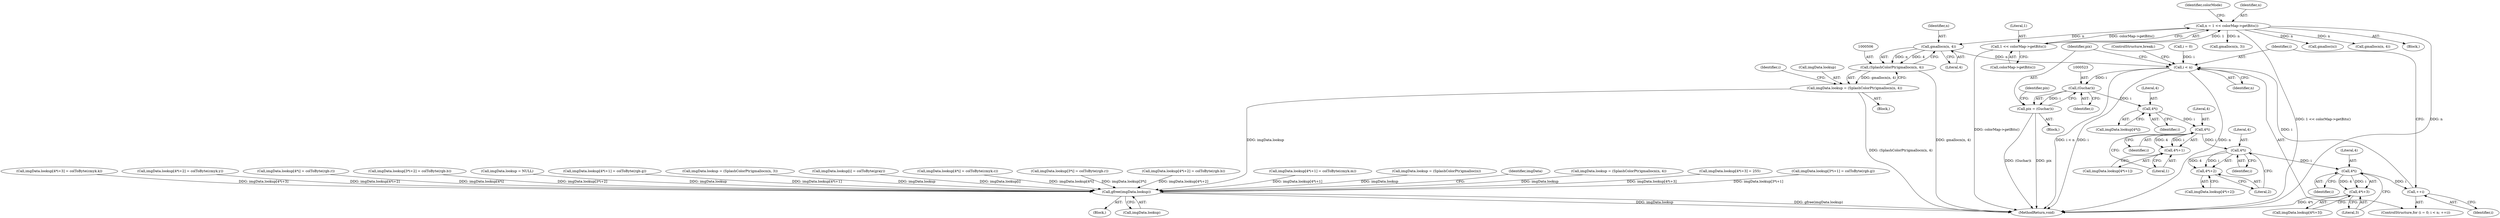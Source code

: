 digraph "0_poppler_7b2d314a61fd0e12f47c62996cb49ec0d1ba747a_11@API" {
"1000507" [label="(Call,gmallocn(n, 4))"];
"1000381" [label="(Call,n = 1 << colorMap->getBits())"];
"1000383" [label="(Call,1 << colorMap->getBits())"];
"1000505" [label="(Call,(SplashColorPtr)gmallocn(n, 4))"];
"1000501" [label="(Call,imgData.lookup = (SplashColorPtr)gmallocn(n, 4))"];
"1000692" [label="(Call,gfree(imgData.lookup))"];
"1000514" [label="(Call,i < n)"];
"1000522" [label="(Call,(Guchar)i)"];
"1000520" [label="(Call,pix = (Guchar)i)"];
"1000535" [label="(Call,4*i)"];
"1000548" [label="(Call,4*i)"];
"1000547" [label="(Call,4*i+1)"];
"1000562" [label="(Call,4*i)"];
"1000561" [label="(Call,4*i+2)"];
"1000576" [label="(Call,4*i)"];
"1000517" [label="(Call,++i)"];
"1000575" [label="(Call,4*i+3)"];
"1000514" [label="(Call,i < n)"];
"1000384" [label="(Literal,1)"];
"1000381" [label="(Call,n = 1 << colorMap->getBits())"];
"1000624" [label="(Call,imgData.lookup[4*i+1] = colToByte(cmyk.m))"];
"1000531" [label="(Call,imgData.lookup[4*i])"];
"1000391" [label="(Call,imgData.lookup = (SplashColorPtr)gmalloc(n))"];
"1000578" [label="(Identifier,i)"];
"1000697" [label="(Identifier,imgData)"];
"1000563" [label="(Literal,4)"];
"1000510" [label="(ControlStructure,for (i = 0; i < n; ++i))"];
"1000565" [label="(Literal,2)"];
"1000583" [label="(Call,imgData.lookup = (SplashColorPtr)gmallocn(n, 4))"];
"1000516" [label="(Identifier,n)"];
"1000537" [label="(Identifier,i)"];
"1000570" [label="(Call,imgData.lookup[4*i+3] = 255)"];
"1000549" [label="(Literal,4)"];
"1000387" [label="(Identifier,colorMode)"];
"1000692" [label="(Call,gfree(imgData.lookup))"];
"1000436" [label="(Call,gmallocn(n, 3))"];
"1000176" [label="(Block,)"];
"1000550" [label="(Identifier,i)"];
"1000508" [label="(Identifier,n)"];
"1000520" [label="(Call,pix = (Guchar)i)"];
"1000527" [label="(Identifier,pix)"];
"1000571" [label="(Call,imgData.lookup[4*i+3])"];
"1000397" [label="(Call,gmalloc(n))"];
"1000512" [label="(Identifier,i)"];
"1000383" [label="(Call,1 << colorMap->getBits())"];
"1000471" [label="(Call,imgData.lookup[3*i+1] = colToByte(rgb.g))"];
"1000517" [label="(Call,++i)"];
"1000577" [label="(Literal,4)"];
"1000522" [label="(Call,(Guchar)i)"];
"1000382" [label="(Identifier,n)"];
"1000511" [label="(Call,i = 0)"];
"1000652" [label="(Call,imgData.lookup[4*i+3] = colToByte(cmyk.k))"];
"1000638" [label="(Call,imgData.lookup[4*i+2] = colToByte(cmyk.y))"];
"1000530" [label="(Call,imgData.lookup[4*i] = colToByte(rgb.r))"];
"1000485" [label="(Call,imgData.lookup[3*i+2] = colToByte(rgb.b))"];
"1000551" [label="(Literal,1)"];
"1000557" [label="(Call,imgData.lookup[4*i+2])"];
"1000371" [label="(Call,imgData.lookup = NULL)"];
"1000589" [label="(Call,gmallocn(n, 4))"];
"1000542" [label="(Call,imgData.lookup[4*i+1] = colToByte(rgb.g))"];
"1000564" [label="(Identifier,i)"];
"1000547" [label="(Call,4*i+1)"];
"1000575" [label="(Call,4*i+3)"];
"1000561" [label="(Call,4*i+2)"];
"1000524" [label="(Identifier,i)"];
"1000509" [label="(Literal,4)"];
"1000562" [label="(Call,4*i)"];
"1000430" [label="(Call,imgData.lookup = (SplashColorPtr)gmallocn(n, 3))"];
"1000521" [label="(Identifier,pix)"];
"1000535" [label="(Call,4*i)"];
"1000419" [label="(Call,imgData.lookup[i] = colToByte(gray))"];
"1000576" [label="(Call,4*i)"];
"1000548" [label="(Call,4*i)"];
"1000505" [label="(Call,(SplashColorPtr)gmallocn(n, 4))"];
"1000388" [label="(Block,)"];
"1000380" [label="(Block,)"];
"1000536" [label="(Literal,4)"];
"1000612" [label="(Call,imgData.lookup[4*i] = colToByte(cmyk.c))"];
"1000507" [label="(Call,gmallocn(n, 4))"];
"1000501" [label="(Call,imgData.lookup = (SplashColorPtr)gmallocn(n, 4))"];
"1000700" [label="(MethodReturn,void)"];
"1000693" [label="(Call,imgData.lookup)"];
"1000459" [label="(Call,imgData.lookup[3*i] = colToByte(rgb.r))"];
"1000519" [label="(Block,)"];
"1000543" [label="(Call,imgData.lookup[4*i+1])"];
"1000502" [label="(Call,imgData.lookup)"];
"1000385" [label="(Call,colorMap->getBits())"];
"1000515" [label="(Identifier,i)"];
"1000579" [label="(Literal,3)"];
"1000556" [label="(Call,imgData.lookup[4*i+2] = colToByte(rgb.b))"];
"1000518" [label="(Identifier,i)"];
"1000581" [label="(ControlStructure,break;)"];
"1000507" -> "1000505"  [label="AST: "];
"1000507" -> "1000509"  [label="CFG: "];
"1000508" -> "1000507"  [label="AST: "];
"1000509" -> "1000507"  [label="AST: "];
"1000505" -> "1000507"  [label="CFG: "];
"1000507" -> "1000505"  [label="DDG: n"];
"1000507" -> "1000505"  [label="DDG: 4"];
"1000381" -> "1000507"  [label="DDG: n"];
"1000507" -> "1000514"  [label="DDG: n"];
"1000381" -> "1000380"  [label="AST: "];
"1000381" -> "1000383"  [label="CFG: "];
"1000382" -> "1000381"  [label="AST: "];
"1000383" -> "1000381"  [label="AST: "];
"1000387" -> "1000381"  [label="CFG: "];
"1000381" -> "1000700"  [label="DDG: 1 << colorMap->getBits()"];
"1000381" -> "1000700"  [label="DDG: n"];
"1000383" -> "1000381"  [label="DDG: 1"];
"1000383" -> "1000381"  [label="DDG: colorMap->getBits()"];
"1000381" -> "1000397"  [label="DDG: n"];
"1000381" -> "1000436"  [label="DDG: n"];
"1000381" -> "1000589"  [label="DDG: n"];
"1000383" -> "1000385"  [label="CFG: "];
"1000384" -> "1000383"  [label="AST: "];
"1000385" -> "1000383"  [label="AST: "];
"1000383" -> "1000700"  [label="DDG: colorMap->getBits()"];
"1000505" -> "1000501"  [label="AST: "];
"1000506" -> "1000505"  [label="AST: "];
"1000501" -> "1000505"  [label="CFG: "];
"1000505" -> "1000700"  [label="DDG: gmallocn(n, 4)"];
"1000505" -> "1000501"  [label="DDG: gmallocn(n, 4)"];
"1000501" -> "1000388"  [label="AST: "];
"1000502" -> "1000501"  [label="AST: "];
"1000512" -> "1000501"  [label="CFG: "];
"1000501" -> "1000700"  [label="DDG: (SplashColorPtr)gmallocn(n, 4)"];
"1000501" -> "1000692"  [label="DDG: imgData.lookup"];
"1000692" -> "1000176"  [label="AST: "];
"1000692" -> "1000693"  [label="CFG: "];
"1000693" -> "1000692"  [label="AST: "];
"1000697" -> "1000692"  [label="CFG: "];
"1000692" -> "1000700"  [label="DDG: imgData.lookup"];
"1000692" -> "1000700"  [label="DDG: gfree(imgData.lookup)"];
"1000485" -> "1000692"  [label="DDG: imgData.lookup[3*i+2]"];
"1000459" -> "1000692"  [label="DDG: imgData.lookup[3*i]"];
"1000471" -> "1000692"  [label="DDG: imgData.lookup[3*i+1]"];
"1000612" -> "1000692"  [label="DDG: imgData.lookup[4*i]"];
"1000530" -> "1000692"  [label="DDG: imgData.lookup[4*i]"];
"1000583" -> "1000692"  [label="DDG: imgData.lookup"];
"1000419" -> "1000692"  [label="DDG: imgData.lookup[i]"];
"1000624" -> "1000692"  [label="DDG: imgData.lookup[4*i+1]"];
"1000371" -> "1000692"  [label="DDG: imgData.lookup"];
"1000570" -> "1000692"  [label="DDG: imgData.lookup[4*i+3]"];
"1000638" -> "1000692"  [label="DDG: imgData.lookup[4*i+2]"];
"1000391" -> "1000692"  [label="DDG: imgData.lookup"];
"1000556" -> "1000692"  [label="DDG: imgData.lookup[4*i+2]"];
"1000652" -> "1000692"  [label="DDG: imgData.lookup[4*i+3]"];
"1000542" -> "1000692"  [label="DDG: imgData.lookup[4*i+1]"];
"1000430" -> "1000692"  [label="DDG: imgData.lookup"];
"1000514" -> "1000510"  [label="AST: "];
"1000514" -> "1000516"  [label="CFG: "];
"1000515" -> "1000514"  [label="AST: "];
"1000516" -> "1000514"  [label="AST: "];
"1000521" -> "1000514"  [label="CFG: "];
"1000581" -> "1000514"  [label="CFG: "];
"1000514" -> "1000700"  [label="DDG: i < n"];
"1000514" -> "1000700"  [label="DDG: i"];
"1000514" -> "1000700"  [label="DDG: n"];
"1000517" -> "1000514"  [label="DDG: i"];
"1000511" -> "1000514"  [label="DDG: i"];
"1000514" -> "1000522"  [label="DDG: i"];
"1000522" -> "1000520"  [label="AST: "];
"1000522" -> "1000524"  [label="CFG: "];
"1000523" -> "1000522"  [label="AST: "];
"1000524" -> "1000522"  [label="AST: "];
"1000520" -> "1000522"  [label="CFG: "];
"1000522" -> "1000520"  [label="DDG: i"];
"1000522" -> "1000535"  [label="DDG: i"];
"1000520" -> "1000519"  [label="AST: "];
"1000521" -> "1000520"  [label="AST: "];
"1000527" -> "1000520"  [label="CFG: "];
"1000520" -> "1000700"  [label="DDG: (Guchar)i"];
"1000520" -> "1000700"  [label="DDG: pix"];
"1000535" -> "1000531"  [label="AST: "];
"1000535" -> "1000537"  [label="CFG: "];
"1000536" -> "1000535"  [label="AST: "];
"1000537" -> "1000535"  [label="AST: "];
"1000531" -> "1000535"  [label="CFG: "];
"1000535" -> "1000548"  [label="DDG: i"];
"1000548" -> "1000547"  [label="AST: "];
"1000548" -> "1000550"  [label="CFG: "];
"1000549" -> "1000548"  [label="AST: "];
"1000550" -> "1000548"  [label="AST: "];
"1000551" -> "1000548"  [label="CFG: "];
"1000548" -> "1000547"  [label="DDG: 4"];
"1000548" -> "1000547"  [label="DDG: i"];
"1000548" -> "1000562"  [label="DDG: i"];
"1000547" -> "1000543"  [label="AST: "];
"1000547" -> "1000551"  [label="CFG: "];
"1000551" -> "1000547"  [label="AST: "];
"1000543" -> "1000547"  [label="CFG: "];
"1000562" -> "1000561"  [label="AST: "];
"1000562" -> "1000564"  [label="CFG: "];
"1000563" -> "1000562"  [label="AST: "];
"1000564" -> "1000562"  [label="AST: "];
"1000565" -> "1000562"  [label="CFG: "];
"1000562" -> "1000561"  [label="DDG: 4"];
"1000562" -> "1000561"  [label="DDG: i"];
"1000562" -> "1000576"  [label="DDG: i"];
"1000561" -> "1000557"  [label="AST: "];
"1000561" -> "1000565"  [label="CFG: "];
"1000565" -> "1000561"  [label="AST: "];
"1000557" -> "1000561"  [label="CFG: "];
"1000576" -> "1000575"  [label="AST: "];
"1000576" -> "1000578"  [label="CFG: "];
"1000577" -> "1000576"  [label="AST: "];
"1000578" -> "1000576"  [label="AST: "];
"1000579" -> "1000576"  [label="CFG: "];
"1000576" -> "1000517"  [label="DDG: i"];
"1000576" -> "1000575"  [label="DDG: 4"];
"1000576" -> "1000575"  [label="DDG: i"];
"1000517" -> "1000510"  [label="AST: "];
"1000517" -> "1000518"  [label="CFG: "];
"1000518" -> "1000517"  [label="AST: "];
"1000515" -> "1000517"  [label="CFG: "];
"1000575" -> "1000571"  [label="AST: "];
"1000575" -> "1000579"  [label="CFG: "];
"1000579" -> "1000575"  [label="AST: "];
"1000571" -> "1000575"  [label="CFG: "];
"1000575" -> "1000700"  [label="DDG: 4*i"];
}
